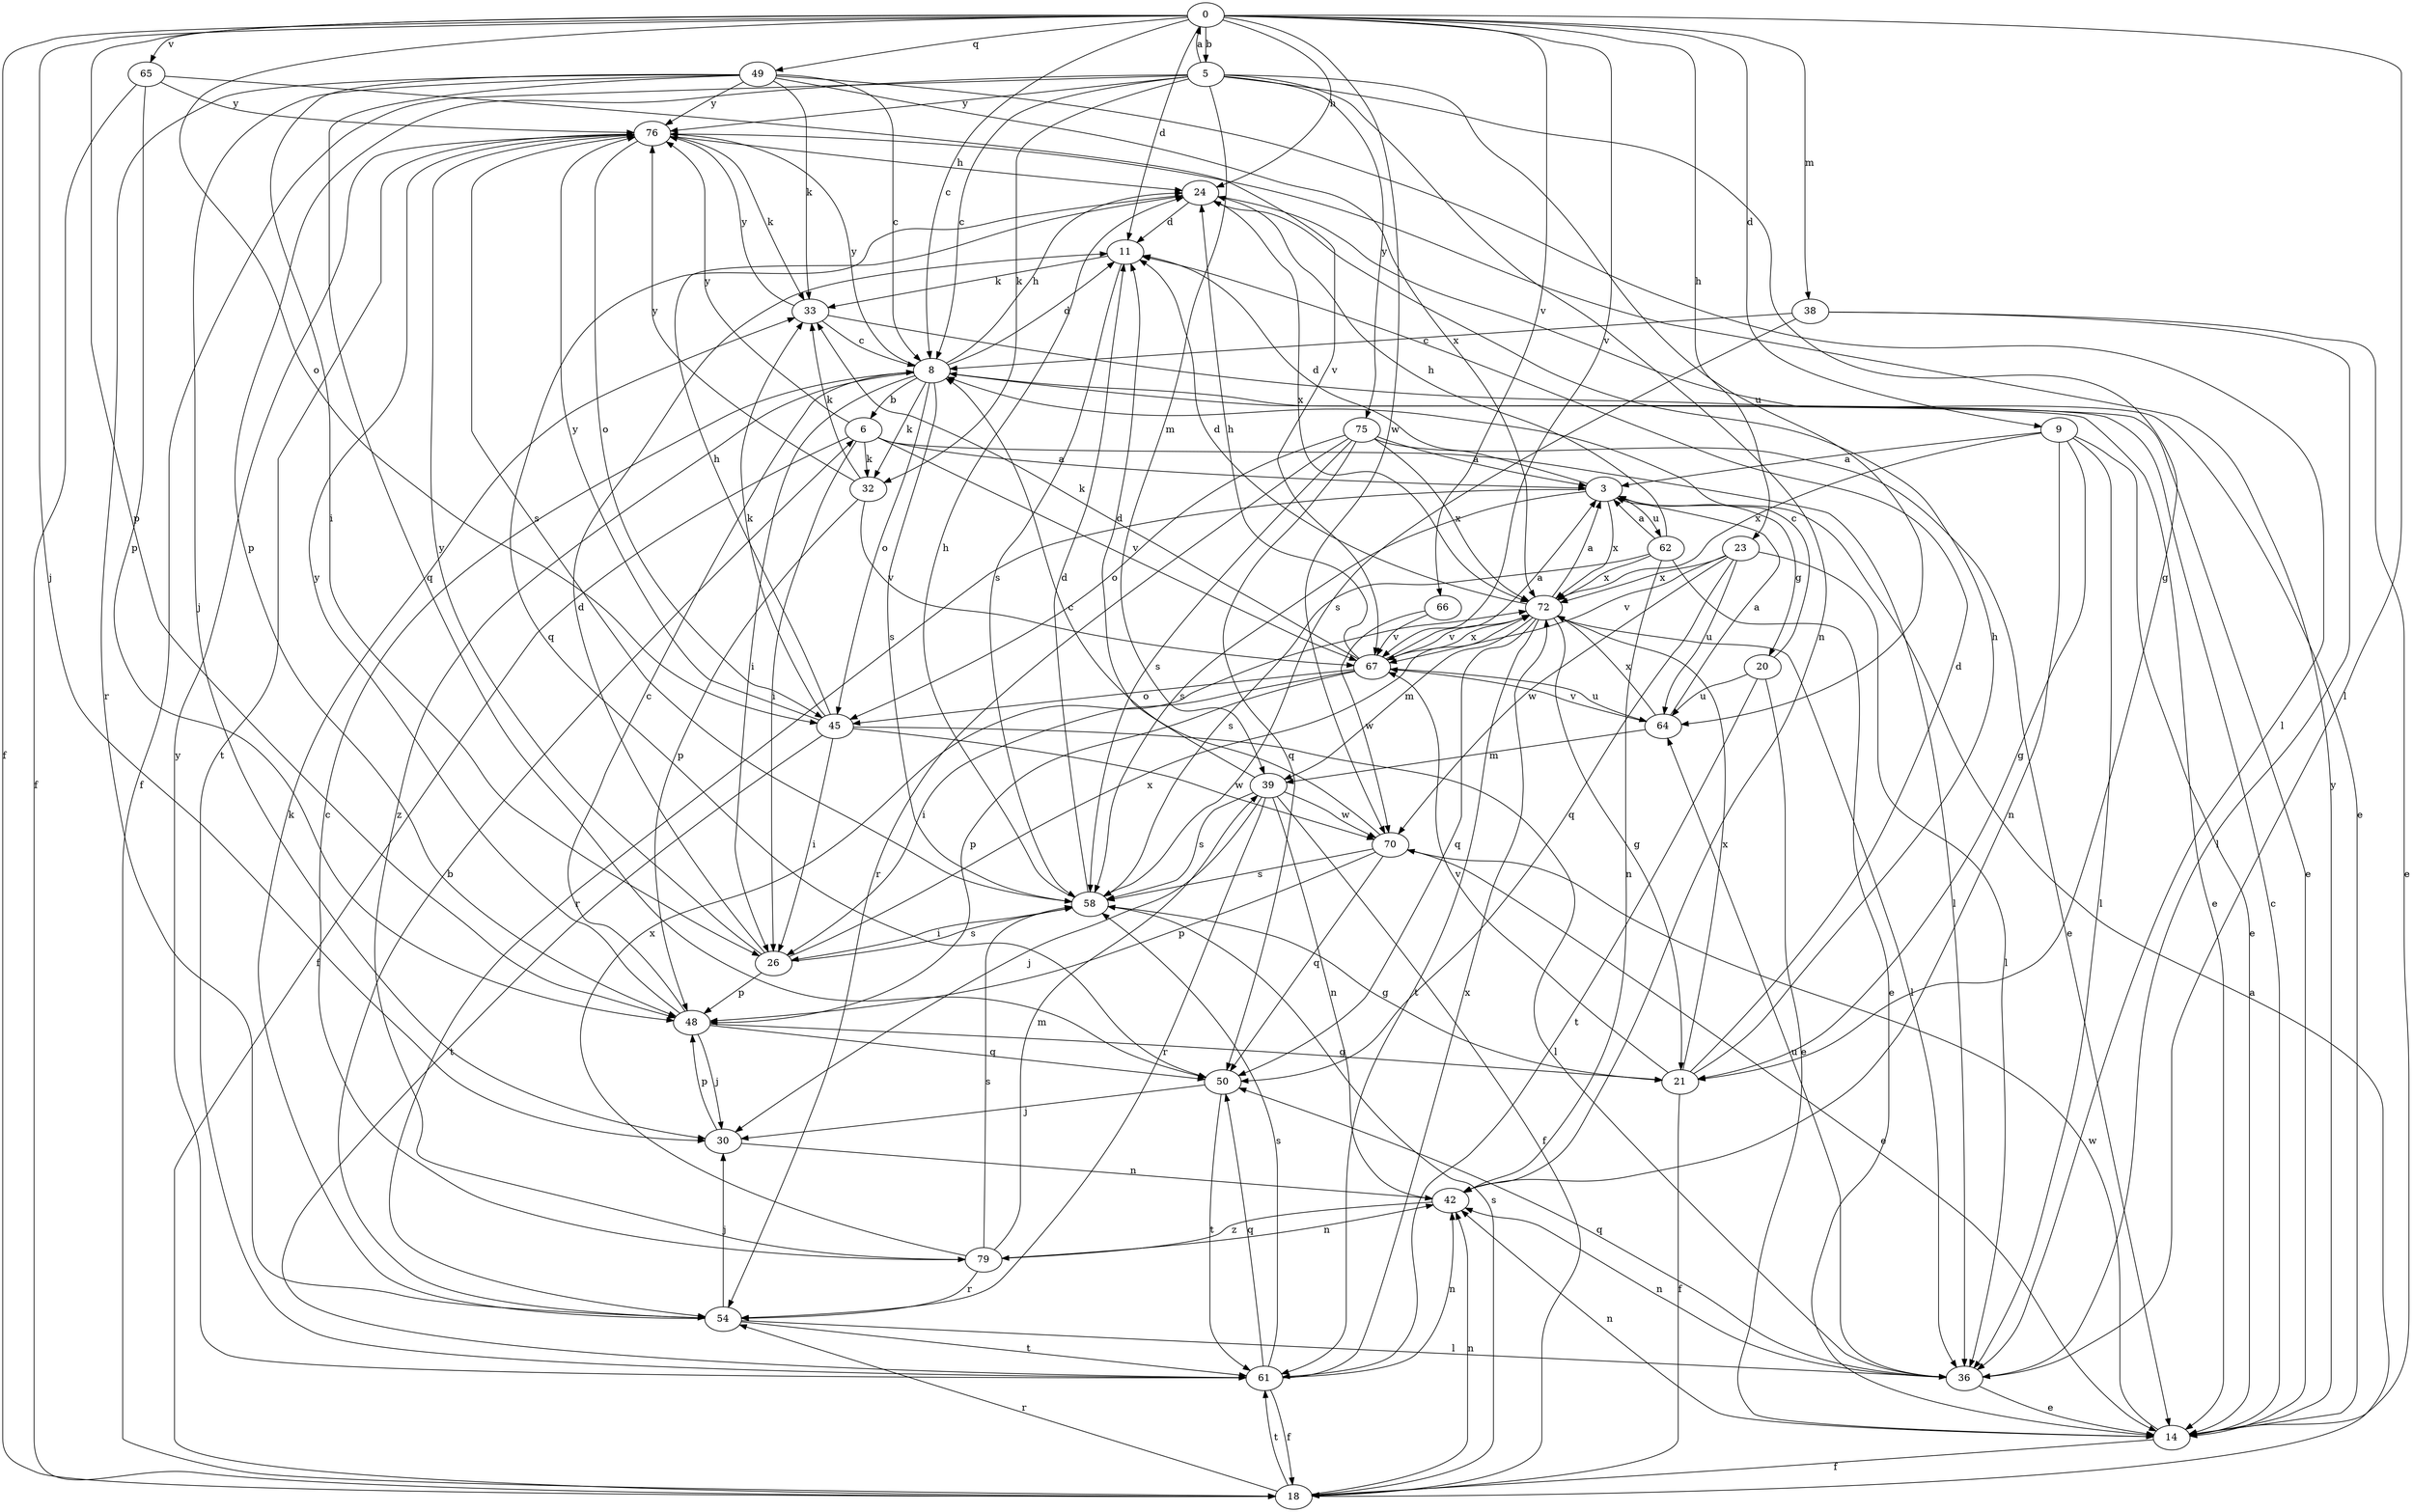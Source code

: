 strict digraph  {
0;
3;
5;
6;
8;
9;
11;
14;
18;
20;
21;
23;
24;
26;
30;
32;
33;
36;
38;
39;
42;
45;
48;
49;
50;
54;
58;
61;
62;
64;
65;
66;
67;
70;
72;
75;
76;
79;
0 -> 5  [label=b];
0 -> 8  [label=c];
0 -> 9  [label=d];
0 -> 11  [label=d];
0 -> 18  [label=f];
0 -> 23  [label=h];
0 -> 24  [label=h];
0 -> 30  [label=j];
0 -> 36  [label=l];
0 -> 38  [label=m];
0 -> 45  [label=o];
0 -> 48  [label=p];
0 -> 49  [label=q];
0 -> 65  [label=v];
0 -> 66  [label=v];
0 -> 67  [label=v];
0 -> 70  [label=w];
3 -> 11  [label=d];
3 -> 20  [label=g];
3 -> 54  [label=r];
3 -> 58  [label=s];
3 -> 62  [label=u];
3 -> 72  [label=x];
5 -> 0  [label=a];
5 -> 8  [label=c];
5 -> 18  [label=f];
5 -> 21  [label=g];
5 -> 32  [label=k];
5 -> 39  [label=m];
5 -> 42  [label=n];
5 -> 48  [label=p];
5 -> 64  [label=u];
5 -> 75  [label=y];
5 -> 76  [label=y];
6 -> 3  [label=a];
6 -> 18  [label=f];
6 -> 26  [label=i];
6 -> 32  [label=k];
6 -> 36  [label=l];
6 -> 67  [label=v];
6 -> 76  [label=y];
8 -> 6  [label=b];
8 -> 11  [label=d];
8 -> 14  [label=e];
8 -> 24  [label=h];
8 -> 26  [label=i];
8 -> 32  [label=k];
8 -> 45  [label=o];
8 -> 58  [label=s];
8 -> 76  [label=y];
8 -> 79  [label=z];
9 -> 3  [label=a];
9 -> 14  [label=e];
9 -> 21  [label=g];
9 -> 36  [label=l];
9 -> 42  [label=n];
9 -> 72  [label=x];
11 -> 33  [label=k];
11 -> 58  [label=s];
14 -> 8  [label=c];
14 -> 18  [label=f];
14 -> 42  [label=n];
14 -> 70  [label=w];
14 -> 76  [label=y];
18 -> 3  [label=a];
18 -> 42  [label=n];
18 -> 54  [label=r];
18 -> 58  [label=s];
18 -> 61  [label=t];
20 -> 8  [label=c];
20 -> 14  [label=e];
20 -> 61  [label=t];
20 -> 64  [label=u];
21 -> 11  [label=d];
21 -> 18  [label=f];
21 -> 24  [label=h];
21 -> 67  [label=v];
21 -> 72  [label=x];
23 -> 36  [label=l];
23 -> 50  [label=q];
23 -> 64  [label=u];
23 -> 67  [label=v];
23 -> 70  [label=w];
23 -> 72  [label=x];
24 -> 11  [label=d];
24 -> 14  [label=e];
24 -> 50  [label=q];
24 -> 72  [label=x];
26 -> 11  [label=d];
26 -> 48  [label=p];
26 -> 58  [label=s];
26 -> 72  [label=x];
26 -> 76  [label=y];
30 -> 42  [label=n];
30 -> 48  [label=p];
32 -> 33  [label=k];
32 -> 48  [label=p];
32 -> 67  [label=v];
32 -> 76  [label=y];
33 -> 8  [label=c];
33 -> 14  [label=e];
33 -> 76  [label=y];
36 -> 14  [label=e];
36 -> 42  [label=n];
36 -> 50  [label=q];
36 -> 64  [label=u];
38 -> 8  [label=c];
38 -> 14  [label=e];
38 -> 36  [label=l];
38 -> 58  [label=s];
39 -> 11  [label=d];
39 -> 18  [label=f];
39 -> 30  [label=j];
39 -> 42  [label=n];
39 -> 54  [label=r];
39 -> 58  [label=s];
39 -> 70  [label=w];
42 -> 79  [label=z];
45 -> 24  [label=h];
45 -> 26  [label=i];
45 -> 33  [label=k];
45 -> 36  [label=l];
45 -> 61  [label=t];
45 -> 70  [label=w];
45 -> 76  [label=y];
48 -> 8  [label=c];
48 -> 21  [label=g];
48 -> 30  [label=j];
48 -> 50  [label=q];
48 -> 76  [label=y];
49 -> 8  [label=c];
49 -> 26  [label=i];
49 -> 30  [label=j];
49 -> 33  [label=k];
49 -> 36  [label=l];
49 -> 50  [label=q];
49 -> 54  [label=r];
49 -> 72  [label=x];
49 -> 76  [label=y];
50 -> 30  [label=j];
50 -> 61  [label=t];
54 -> 6  [label=b];
54 -> 30  [label=j];
54 -> 33  [label=k];
54 -> 36  [label=l];
54 -> 61  [label=t];
58 -> 11  [label=d];
58 -> 21  [label=g];
58 -> 24  [label=h];
58 -> 26  [label=i];
61 -> 18  [label=f];
61 -> 42  [label=n];
61 -> 50  [label=q];
61 -> 58  [label=s];
61 -> 72  [label=x];
61 -> 76  [label=y];
62 -> 3  [label=a];
62 -> 14  [label=e];
62 -> 24  [label=h];
62 -> 42  [label=n];
62 -> 58  [label=s];
62 -> 72  [label=x];
64 -> 3  [label=a];
64 -> 39  [label=m];
64 -> 67  [label=v];
64 -> 72  [label=x];
65 -> 18  [label=f];
65 -> 48  [label=p];
65 -> 67  [label=v];
65 -> 76  [label=y];
66 -> 67  [label=v];
66 -> 70  [label=w];
67 -> 3  [label=a];
67 -> 24  [label=h];
67 -> 26  [label=i];
67 -> 33  [label=k];
67 -> 45  [label=o];
67 -> 48  [label=p];
67 -> 64  [label=u];
67 -> 72  [label=x];
70 -> 8  [label=c];
70 -> 14  [label=e];
70 -> 48  [label=p];
70 -> 50  [label=q];
70 -> 58  [label=s];
72 -> 3  [label=a];
72 -> 11  [label=d];
72 -> 21  [label=g];
72 -> 36  [label=l];
72 -> 39  [label=m];
72 -> 50  [label=q];
72 -> 61  [label=t];
72 -> 67  [label=v];
75 -> 3  [label=a];
75 -> 14  [label=e];
75 -> 45  [label=o];
75 -> 50  [label=q];
75 -> 54  [label=r];
75 -> 58  [label=s];
75 -> 72  [label=x];
76 -> 24  [label=h];
76 -> 33  [label=k];
76 -> 45  [label=o];
76 -> 58  [label=s];
76 -> 61  [label=t];
79 -> 8  [label=c];
79 -> 39  [label=m];
79 -> 42  [label=n];
79 -> 54  [label=r];
79 -> 58  [label=s];
79 -> 72  [label=x];
}
